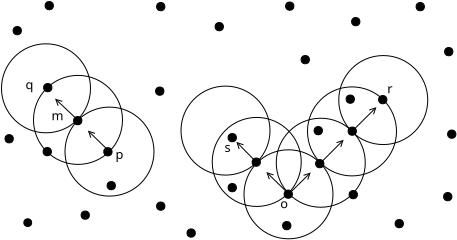 <?xml version="1.0" encoding="UTF-8"?>
<dia:diagram xmlns:dia="http://www.lysator.liu.se/~alla/dia/">
  <dia:layer name="Background" visible="true" active="true">
    <dia:object type="Standard - Ellipse" version="0" id="O0">
      <dia:attribute name="obj_pos">
        <dia:point val="34.65,14.5"/>
      </dia:attribute>
      <dia:attribute name="obj_bb">
        <dia:rectangle val="34.625,14.475;39.125,18.975"/>
      </dia:attribute>
      <dia:attribute name="elem_corner">
        <dia:point val="34.65,14.5"/>
      </dia:attribute>
      <dia:attribute name="elem_width">
        <dia:real val="4.45"/>
      </dia:attribute>
      <dia:attribute name="elem_height">
        <dia:real val="4.45"/>
      </dia:attribute>
      <dia:attribute name="border_width">
        <dia:real val="0.05"/>
      </dia:attribute>
      <dia:attribute name="show_background">
        <dia:boolean val="false"/>
      </dia:attribute>
      <dia:attribute name="aspect">
        <dia:enum val="2"/>
      </dia:attribute>
    </dia:object>
    <dia:object type="Standard - Ellipse" version="0" id="O1">
      <dia:attribute name="obj_pos">
        <dia:point val="35.13,18.105"/>
      </dia:attribute>
      <dia:attribute name="obj_bb">
        <dia:rectangle val="35.105,18.08;35.57,18.545"/>
      </dia:attribute>
      <dia:attribute name="elem_corner">
        <dia:point val="35.13,18.105"/>
      </dia:attribute>
      <dia:attribute name="elem_width">
        <dia:real val="0.415"/>
      </dia:attribute>
      <dia:attribute name="elem_height">
        <dia:real val="0.415"/>
      </dia:attribute>
      <dia:attribute name="border_width">
        <dia:real val="0.05"/>
      </dia:attribute>
      <dia:attribute name="inner_color">
        <dia:color val="#000000"/>
      </dia:attribute>
      <dia:attribute name="aspect">
        <dia:enum val="2"/>
      </dia:attribute>
    </dia:object>
    <dia:object type="Standard - Ellipse" version="0" id="O2">
      <dia:attribute name="obj_pos">
        <dia:point val="33.05,12.92"/>
      </dia:attribute>
      <dia:attribute name="obj_bb">
        <dia:rectangle val="33.025,12.895;37.525,17.395"/>
      </dia:attribute>
      <dia:attribute name="elem_corner">
        <dia:point val="33.05,12.92"/>
      </dia:attribute>
      <dia:attribute name="elem_width">
        <dia:real val="4.45"/>
      </dia:attribute>
      <dia:attribute name="elem_height">
        <dia:real val="4.45"/>
      </dia:attribute>
      <dia:attribute name="border_width">
        <dia:real val="0.05"/>
      </dia:attribute>
      <dia:attribute name="show_background">
        <dia:boolean val="false"/>
      </dia:attribute>
      <dia:attribute name="aspect">
        <dia:enum val="2"/>
      </dia:attribute>
    </dia:object>
    <dia:object type="Standard - Ellipse" version="0" id="O3">
      <dia:attribute name="obj_pos">
        <dia:point val="36.225,16.085"/>
      </dia:attribute>
      <dia:attribute name="obj_bb">
        <dia:rectangle val="36.2,16.06;40.7,20.56"/>
      </dia:attribute>
      <dia:attribute name="elem_corner">
        <dia:point val="36.225,16.085"/>
      </dia:attribute>
      <dia:attribute name="elem_width">
        <dia:real val="4.45"/>
      </dia:attribute>
      <dia:attribute name="elem_height">
        <dia:real val="4.45"/>
      </dia:attribute>
      <dia:attribute name="border_width">
        <dia:real val="0.05"/>
      </dia:attribute>
      <dia:attribute name="show_background">
        <dia:boolean val="false"/>
      </dia:attribute>
      <dia:attribute name="aspect">
        <dia:enum val="2"/>
      </dia:attribute>
    </dia:object>
    <dia:object type="Standard - Ellipse" version="0" id="O4">
      <dia:attribute name="obj_pos">
        <dia:point val="35.155,14.905"/>
      </dia:attribute>
      <dia:attribute name="obj_bb">
        <dia:rectangle val="35.13,14.88;35.595,15.345"/>
      </dia:attribute>
      <dia:attribute name="elem_corner">
        <dia:point val="35.155,14.905"/>
      </dia:attribute>
      <dia:attribute name="elem_width">
        <dia:real val="0.415"/>
      </dia:attribute>
      <dia:attribute name="elem_height">
        <dia:real val="0.415"/>
      </dia:attribute>
      <dia:attribute name="border_width">
        <dia:real val="0.05"/>
      </dia:attribute>
      <dia:attribute name="inner_color">
        <dia:color val="#000000"/>
      </dia:attribute>
      <dia:attribute name="aspect">
        <dia:enum val="2"/>
      </dia:attribute>
    </dia:object>
    <dia:object type="Standard - Ellipse" version="0" id="O5">
      <dia:attribute name="obj_pos">
        <dia:point val="38.33,19.805"/>
      </dia:attribute>
      <dia:attribute name="obj_bb">
        <dia:rectangle val="38.305,19.78;38.77,20.245"/>
      </dia:attribute>
      <dia:attribute name="elem_corner">
        <dia:point val="38.33,19.805"/>
      </dia:attribute>
      <dia:attribute name="elem_width">
        <dia:real val="0.415"/>
      </dia:attribute>
      <dia:attribute name="elem_height">
        <dia:real val="0.415"/>
      </dia:attribute>
      <dia:attribute name="border_width">
        <dia:real val="0.05"/>
      </dia:attribute>
      <dia:attribute name="inner_color">
        <dia:color val="#000000"/>
      </dia:attribute>
      <dia:attribute name="aspect">
        <dia:enum val="2"/>
      </dia:attribute>
    </dia:object>
    <dia:object type="Standard - Ellipse" version="0" id="O6">
      <dia:attribute name="obj_pos">
        <dia:point val="47.18,20.23"/>
      </dia:attribute>
      <dia:attribute name="obj_bb">
        <dia:rectangle val="47.155,20.205;47.62,20.67"/>
      </dia:attribute>
      <dia:attribute name="elem_corner">
        <dia:point val="47.18,20.23"/>
      </dia:attribute>
      <dia:attribute name="elem_width">
        <dia:real val="0.415"/>
      </dia:attribute>
      <dia:attribute name="elem_height">
        <dia:real val="0.415"/>
      </dia:attribute>
      <dia:attribute name="border_width">
        <dia:real val="0.05"/>
      </dia:attribute>
      <dia:attribute name="inner_color">
        <dia:color val="#000000"/>
      </dia:attribute>
      <dia:attribute name="aspect">
        <dia:enum val="2"/>
      </dia:attribute>
    </dia:object>
    <dia:object type="Standard - Ellipse" version="0" id="O7">
      <dia:attribute name="obj_pos">
        <dia:point val="47.105,21.805"/>
      </dia:attribute>
      <dia:attribute name="obj_bb">
        <dia:rectangle val="47.08,21.78;47.545,22.245"/>
      </dia:attribute>
      <dia:attribute name="elem_corner">
        <dia:point val="47.105,21.805"/>
      </dia:attribute>
      <dia:attribute name="elem_width">
        <dia:real val="0.415"/>
      </dia:attribute>
      <dia:attribute name="elem_height">
        <dia:real val="0.415"/>
      </dia:attribute>
      <dia:attribute name="border_width">
        <dia:real val="0.05"/>
      </dia:attribute>
      <dia:attribute name="inner_color">
        <dia:color val="#000000"/>
      </dia:attribute>
      <dia:attribute name="aspect">
        <dia:enum val="2"/>
      </dia:attribute>
    </dia:object>
    <dia:object type="Standard - Ellipse" version="0" id="O8">
      <dia:attribute name="obj_pos">
        <dia:point val="44.38,19.905"/>
      </dia:attribute>
      <dia:attribute name="obj_bb">
        <dia:rectangle val="44.355,19.88;44.82,20.345"/>
      </dia:attribute>
      <dia:attribute name="elem_corner">
        <dia:point val="44.38,19.905"/>
      </dia:attribute>
      <dia:attribute name="elem_width">
        <dia:real val="0.415"/>
      </dia:attribute>
      <dia:attribute name="elem_height">
        <dia:real val="0.415"/>
      </dia:attribute>
      <dia:attribute name="border_width">
        <dia:real val="0.05"/>
      </dia:attribute>
      <dia:attribute name="inner_color">
        <dia:color val="#000000"/>
      </dia:attribute>
      <dia:attribute name="aspect">
        <dia:enum val="2"/>
      </dia:attribute>
    </dia:object>
    <dia:object type="Standard - Ellipse" version="0" id="O9">
      <dia:attribute name="obj_pos">
        <dia:point val="45.58,18.63"/>
      </dia:attribute>
      <dia:attribute name="obj_bb">
        <dia:rectangle val="45.555,18.605;46.02,19.07"/>
      </dia:attribute>
      <dia:attribute name="elem_corner">
        <dia:point val="45.58,18.63"/>
      </dia:attribute>
      <dia:attribute name="elem_width">
        <dia:real val="0.415"/>
      </dia:attribute>
      <dia:attribute name="elem_height">
        <dia:real val="0.415"/>
      </dia:attribute>
      <dia:attribute name="border_width">
        <dia:real val="0.05"/>
      </dia:attribute>
      <dia:attribute name="inner_color">
        <dia:color val="#000000"/>
      </dia:attribute>
      <dia:attribute name="aspect">
        <dia:enum val="2"/>
      </dia:attribute>
    </dia:object>
    <dia:object type="Standard - Ellipse" version="0" id="O10">
      <dia:attribute name="obj_pos">
        <dia:point val="43.587,16.602"/>
      </dia:attribute>
      <dia:attribute name="obj_bb">
        <dia:rectangle val="43.562,16.578;48.062,21.078"/>
      </dia:attribute>
      <dia:attribute name="elem_corner">
        <dia:point val="43.587,16.602"/>
      </dia:attribute>
      <dia:attribute name="elem_width">
        <dia:real val="4.45"/>
      </dia:attribute>
      <dia:attribute name="elem_height">
        <dia:real val="4.45"/>
      </dia:attribute>
      <dia:attribute name="border_width">
        <dia:real val="0.05"/>
      </dia:attribute>
      <dia:attribute name="show_background">
        <dia:boolean val="false"/>
      </dia:attribute>
      <dia:attribute name="aspect">
        <dia:enum val="2"/>
      </dia:attribute>
    </dia:object>
    <dia:object type="Standard - Ellipse" version="0" id="O11">
      <dia:attribute name="obj_pos">
        <dia:point val="42.025,15.035"/>
      </dia:attribute>
      <dia:attribute name="obj_bb">
        <dia:rectangle val="42,15.01;46.5,19.51"/>
      </dia:attribute>
      <dia:attribute name="elem_corner">
        <dia:point val="42.025,15.035"/>
      </dia:attribute>
      <dia:attribute name="elem_width">
        <dia:real val="4.45"/>
      </dia:attribute>
      <dia:attribute name="elem_height">
        <dia:real val="4.45"/>
      </dia:attribute>
      <dia:attribute name="border_width">
        <dia:real val="0.05"/>
      </dia:attribute>
      <dia:attribute name="show_background">
        <dia:boolean val="false"/>
      </dia:attribute>
      <dia:attribute name="aspect">
        <dia:enum val="2"/>
      </dia:attribute>
    </dia:object>
    <dia:object type="Standard - Ellipse" version="0" id="O12">
      <dia:attribute name="obj_pos">
        <dia:point val="46.788,16.642"/>
      </dia:attribute>
      <dia:attribute name="obj_bb">
        <dia:rectangle val="46.763,16.617;51.263,21.117"/>
      </dia:attribute>
      <dia:attribute name="elem_corner">
        <dia:point val="46.788,16.642"/>
      </dia:attribute>
      <dia:attribute name="elem_width">
        <dia:real val="4.45"/>
      </dia:attribute>
      <dia:attribute name="elem_height">
        <dia:real val="4.45"/>
      </dia:attribute>
      <dia:attribute name="border_width">
        <dia:real val="0.05"/>
      </dia:attribute>
      <dia:attribute name="show_background">
        <dia:boolean val="false"/>
      </dia:attribute>
      <dia:attribute name="aspect">
        <dia:enum val="2"/>
      </dia:attribute>
    </dia:object>
    <dia:object type="Standard - Ellipse" version="0" id="O13">
      <dia:attribute name="obj_pos">
        <dia:point val="48.35,15.075"/>
      </dia:attribute>
      <dia:attribute name="obj_bb">
        <dia:rectangle val="48.325,15.05;52.825,19.55"/>
      </dia:attribute>
      <dia:attribute name="elem_corner">
        <dia:point val="48.35,15.075"/>
      </dia:attribute>
      <dia:attribute name="elem_width">
        <dia:real val="4.45"/>
      </dia:attribute>
      <dia:attribute name="elem_height">
        <dia:real val="4.45"/>
      </dia:attribute>
      <dia:attribute name="border_width">
        <dia:real val="0.05"/>
      </dia:attribute>
      <dia:attribute name="show_background">
        <dia:boolean val="false"/>
      </dia:attribute>
      <dia:attribute name="aspect">
        <dia:enum val="2"/>
      </dia:attribute>
    </dia:object>
    <dia:object type="Standard - Ellipse" version="0" id="O14">
      <dia:attribute name="obj_pos">
        <dia:point val="49.913,13.508"/>
      </dia:attribute>
      <dia:attribute name="obj_bb">
        <dia:rectangle val="49.888,13.482;54.388,17.983"/>
      </dia:attribute>
      <dia:attribute name="elem_corner">
        <dia:point val="49.913,13.508"/>
      </dia:attribute>
      <dia:attribute name="elem_width">
        <dia:real val="4.45"/>
      </dia:attribute>
      <dia:attribute name="elem_height">
        <dia:real val="4.45"/>
      </dia:attribute>
      <dia:attribute name="border_width">
        <dia:real val="0.05"/>
      </dia:attribute>
      <dia:attribute name="show_background">
        <dia:boolean val="false"/>
      </dia:attribute>
      <dia:attribute name="aspect">
        <dia:enum val="2"/>
      </dia:attribute>
    </dia:object>
    <dia:object type="Standard - Ellipse" version="0" id="O15">
      <dia:attribute name="obj_pos">
        <dia:point val="45.175,18.22"/>
      </dia:attribute>
      <dia:attribute name="obj_bb">
        <dia:rectangle val="45.15,18.195;49.65,22.695"/>
      </dia:attribute>
      <dia:attribute name="elem_corner">
        <dia:point val="45.175,18.22"/>
      </dia:attribute>
      <dia:attribute name="elem_width">
        <dia:real val="4.45"/>
      </dia:attribute>
      <dia:attribute name="elem_height">
        <dia:real val="4.45"/>
      </dia:attribute>
      <dia:attribute name="border_width">
        <dia:real val="0.05"/>
      </dia:attribute>
      <dia:attribute name="show_background">
        <dia:boolean val="false"/>
      </dia:attribute>
      <dia:attribute name="aspect">
        <dia:enum val="2"/>
      </dia:attribute>
    </dia:object>
    <dia:object type="Standard - Ellipse" version="0" id="O16">
      <dia:attribute name="obj_pos">
        <dia:point val="51.905,15.505"/>
      </dia:attribute>
      <dia:attribute name="obj_bb">
        <dia:rectangle val="51.88,15.48;52.345,15.945"/>
      </dia:attribute>
      <dia:attribute name="elem_corner">
        <dia:point val="51.905,15.505"/>
      </dia:attribute>
      <dia:attribute name="elem_width">
        <dia:real val="0.415"/>
      </dia:attribute>
      <dia:attribute name="elem_height">
        <dia:real val="0.415"/>
      </dia:attribute>
      <dia:attribute name="border_width">
        <dia:real val="0.05"/>
      </dia:attribute>
      <dia:attribute name="inner_color">
        <dia:color val="#000000"/>
      </dia:attribute>
      <dia:attribute name="aspect">
        <dia:enum val="2"/>
      </dia:attribute>
    </dia:object>
    <dia:object type="Standard - Ellipse" version="0" id="O17">
      <dia:attribute name="obj_pos">
        <dia:point val="50.38,17.08"/>
      </dia:attribute>
      <dia:attribute name="obj_bb">
        <dia:rectangle val="50.355,17.055;50.82,17.52"/>
      </dia:attribute>
      <dia:attribute name="elem_corner">
        <dia:point val="50.38,17.08"/>
      </dia:attribute>
      <dia:attribute name="elem_width">
        <dia:real val="0.415"/>
      </dia:attribute>
      <dia:attribute name="elem_height">
        <dia:real val="0.415"/>
      </dia:attribute>
      <dia:attribute name="border_width">
        <dia:real val="0.05"/>
      </dia:attribute>
      <dia:attribute name="inner_color">
        <dia:color val="#000000"/>
      </dia:attribute>
      <dia:attribute name="aspect">
        <dia:enum val="2"/>
      </dia:attribute>
    </dia:object>
    <dia:object type="Standard - Ellipse" version="0" id="O18">
      <dia:attribute name="obj_pos">
        <dia:point val="48.755,18.705"/>
      </dia:attribute>
      <dia:attribute name="obj_bb">
        <dia:rectangle val="48.73,18.68;49.195,19.145"/>
      </dia:attribute>
      <dia:attribute name="elem_corner">
        <dia:point val="48.755,18.705"/>
      </dia:attribute>
      <dia:attribute name="elem_width">
        <dia:real val="0.415"/>
      </dia:attribute>
      <dia:attribute name="elem_height">
        <dia:real val="0.415"/>
      </dia:attribute>
      <dia:attribute name="border_width">
        <dia:real val="0.05"/>
      </dia:attribute>
      <dia:attribute name="inner_color">
        <dia:color val="#000000"/>
      </dia:attribute>
      <dia:attribute name="aspect">
        <dia:enum val="2"/>
      </dia:attribute>
    </dia:object>
    <dia:object type="Standard - Ellipse" version="0" id="O19">
      <dia:attribute name="obj_pos">
        <dia:point val="44.38,17.405"/>
      </dia:attribute>
      <dia:attribute name="obj_bb">
        <dia:rectangle val="44.355,17.38;44.82,17.845"/>
      </dia:attribute>
      <dia:attribute name="elem_corner">
        <dia:point val="44.38,17.405"/>
      </dia:attribute>
      <dia:attribute name="elem_width">
        <dia:real val="0.415"/>
      </dia:attribute>
      <dia:attribute name="elem_height">
        <dia:real val="0.415"/>
      </dia:attribute>
      <dia:attribute name="border_width">
        <dia:real val="0.05"/>
      </dia:attribute>
      <dia:attribute name="inner_color">
        <dia:color val="#000000"/>
      </dia:attribute>
      <dia:attribute name="aspect">
        <dia:enum val="2"/>
      </dia:attribute>
    </dia:object>
    <dia:object type="Standard - Ellipse" version="0" id="O20">
      <dia:attribute name="obj_pos">
        <dia:point val="50.43,20.255"/>
      </dia:attribute>
      <dia:attribute name="obj_bb">
        <dia:rectangle val="50.405,20.23;50.87,20.695"/>
      </dia:attribute>
      <dia:attribute name="elem_corner">
        <dia:point val="50.43,20.255"/>
      </dia:attribute>
      <dia:attribute name="elem_width">
        <dia:real val="0.415"/>
      </dia:attribute>
      <dia:attribute name="elem_height">
        <dia:real val="0.415"/>
      </dia:attribute>
      <dia:attribute name="border_width">
        <dia:real val="0.05"/>
      </dia:attribute>
      <dia:attribute name="inner_color">
        <dia:color val="#000000"/>
      </dia:attribute>
      <dia:attribute name="aspect">
        <dia:enum val="2"/>
      </dia:attribute>
    </dia:object>
    <dia:object type="Standard - Ellipse" version="0" id="O21">
      <dia:attribute name="obj_pos">
        <dia:point val="48.68,17.055"/>
      </dia:attribute>
      <dia:attribute name="obj_bb">
        <dia:rectangle val="48.655,17.03;49.12,17.495"/>
      </dia:attribute>
      <dia:attribute name="elem_corner">
        <dia:point val="48.68,17.055"/>
      </dia:attribute>
      <dia:attribute name="elem_width">
        <dia:real val="0.415"/>
      </dia:attribute>
      <dia:attribute name="elem_height">
        <dia:real val="0.415"/>
      </dia:attribute>
      <dia:attribute name="border_width">
        <dia:real val="0.05"/>
      </dia:attribute>
      <dia:attribute name="inner_color">
        <dia:color val="#000000"/>
      </dia:attribute>
      <dia:attribute name="aspect">
        <dia:enum val="2"/>
      </dia:attribute>
    </dia:object>
    <dia:object type="Standard - Ellipse" version="0" id="O22">
      <dia:attribute name="obj_pos">
        <dia:point val="50.28,15.48"/>
      </dia:attribute>
      <dia:attribute name="obj_bb">
        <dia:rectangle val="50.255,15.455;50.72,15.92"/>
      </dia:attribute>
      <dia:attribute name="elem_corner">
        <dia:point val="50.28,15.48"/>
      </dia:attribute>
      <dia:attribute name="elem_width">
        <dia:real val="0.415"/>
      </dia:attribute>
      <dia:attribute name="elem_height">
        <dia:real val="0.415"/>
      </dia:attribute>
      <dia:attribute name="border_width">
        <dia:real val="0.05"/>
      </dia:attribute>
      <dia:attribute name="inner_color">
        <dia:color val="#000000"/>
      </dia:attribute>
      <dia:attribute name="aspect">
        <dia:enum val="2"/>
      </dia:attribute>
    </dia:object>
    <dia:object type="Standard - Ellipse" version="0" id="O23">
      <dia:attribute name="obj_pos">
        <dia:point val="43.73,11.855"/>
      </dia:attribute>
      <dia:attribute name="obj_bb">
        <dia:rectangle val="43.705,11.83;44.17,12.295"/>
      </dia:attribute>
      <dia:attribute name="elem_corner">
        <dia:point val="43.73,11.855"/>
      </dia:attribute>
      <dia:attribute name="elem_width">
        <dia:real val="0.415"/>
      </dia:attribute>
      <dia:attribute name="elem_height">
        <dia:real val="0.415"/>
      </dia:attribute>
      <dia:attribute name="border_width">
        <dia:real val="0.05"/>
      </dia:attribute>
      <dia:attribute name="inner_color">
        <dia:color val="#000000"/>
      </dia:attribute>
      <dia:attribute name="aspect">
        <dia:enum val="2"/>
      </dia:attribute>
    </dia:object>
    <dia:object type="Standard - Ellipse" version="0" id="O24">
      <dia:attribute name="obj_pos">
        <dia:point val="48.03,13.505"/>
      </dia:attribute>
      <dia:attribute name="obj_bb">
        <dia:rectangle val="48.005,13.48;48.47,13.945"/>
      </dia:attribute>
      <dia:attribute name="elem_corner">
        <dia:point val="48.03,13.505"/>
      </dia:attribute>
      <dia:attribute name="elem_width">
        <dia:real val="0.415"/>
      </dia:attribute>
      <dia:attribute name="elem_height">
        <dia:real val="0.415"/>
      </dia:attribute>
      <dia:attribute name="border_width">
        <dia:real val="0.05"/>
      </dia:attribute>
      <dia:attribute name="inner_color">
        <dia:color val="#000000"/>
      </dia:attribute>
      <dia:attribute name="aspect">
        <dia:enum val="2"/>
      </dia:attribute>
    </dia:object>
    <dia:object type="Standard - Ellipse" version="0" id="O25">
      <dia:attribute name="obj_pos">
        <dia:point val="47.255,10.83"/>
      </dia:attribute>
      <dia:attribute name="obj_bb">
        <dia:rectangle val="47.23,10.805;47.695,11.27"/>
      </dia:attribute>
      <dia:attribute name="elem_corner">
        <dia:point val="47.255,10.83"/>
      </dia:attribute>
      <dia:attribute name="elem_width">
        <dia:real val="0.415"/>
      </dia:attribute>
      <dia:attribute name="elem_height">
        <dia:real val="0.415"/>
      </dia:attribute>
      <dia:attribute name="border_width">
        <dia:real val="0.05"/>
      </dia:attribute>
      <dia:attribute name="inner_color">
        <dia:color val="#000000"/>
      </dia:attribute>
      <dia:attribute name="aspect">
        <dia:enum val="2"/>
      </dia:attribute>
    </dia:object>
    <dia:object type="Standard - Ellipse" version="0" id="O26">
      <dia:attribute name="obj_pos">
        <dia:point val="55.205,13.105"/>
      </dia:attribute>
      <dia:attribute name="obj_bb">
        <dia:rectangle val="55.18,13.08;55.645,13.545"/>
      </dia:attribute>
      <dia:attribute name="elem_corner">
        <dia:point val="55.205,13.105"/>
      </dia:attribute>
      <dia:attribute name="elem_width">
        <dia:real val="0.415"/>
      </dia:attribute>
      <dia:attribute name="elem_height">
        <dia:real val="0.415"/>
      </dia:attribute>
      <dia:attribute name="border_width">
        <dia:real val="0.05"/>
      </dia:attribute>
      <dia:attribute name="inner_color">
        <dia:color val="#000000"/>
      </dia:attribute>
      <dia:attribute name="aspect">
        <dia:enum val="2"/>
      </dia:attribute>
    </dia:object>
    <dia:object type="Standard - Ellipse" version="0" id="O27">
      <dia:attribute name="obj_pos">
        <dia:point val="53.78,10.855"/>
      </dia:attribute>
      <dia:attribute name="obj_bb">
        <dia:rectangle val="53.755,10.83;54.22,11.295"/>
      </dia:attribute>
      <dia:attribute name="elem_corner">
        <dia:point val="53.78,10.855"/>
      </dia:attribute>
      <dia:attribute name="elem_width">
        <dia:real val="0.415"/>
      </dia:attribute>
      <dia:attribute name="elem_height">
        <dia:real val="0.415"/>
      </dia:attribute>
      <dia:attribute name="border_width">
        <dia:real val="0.05"/>
      </dia:attribute>
      <dia:attribute name="inner_color">
        <dia:color val="#000000"/>
      </dia:attribute>
      <dia:attribute name="aspect">
        <dia:enum val="2"/>
      </dia:attribute>
    </dia:object>
    <dia:object type="Standard - Ellipse" version="0" id="O28">
      <dia:attribute name="obj_pos">
        <dia:point val="50.555,11.605"/>
      </dia:attribute>
      <dia:attribute name="obj_bb">
        <dia:rectangle val="50.53,11.58;50.995,12.045"/>
      </dia:attribute>
      <dia:attribute name="elem_corner">
        <dia:point val="50.555,11.605"/>
      </dia:attribute>
      <dia:attribute name="elem_width">
        <dia:real val="0.415"/>
      </dia:attribute>
      <dia:attribute name="elem_height">
        <dia:real val="0.415"/>
      </dia:attribute>
      <dia:attribute name="border_width">
        <dia:real val="0.05"/>
      </dia:attribute>
      <dia:attribute name="inner_color">
        <dia:color val="#000000"/>
      </dia:attribute>
      <dia:attribute name="aspect">
        <dia:enum val="2"/>
      </dia:attribute>
    </dia:object>
    <dia:object type="Standard - Ellipse" version="0" id="O29">
      <dia:attribute name="obj_pos">
        <dia:point val="40.755,15.08"/>
      </dia:attribute>
      <dia:attribute name="obj_bb">
        <dia:rectangle val="40.73,15.055;41.195,15.52"/>
      </dia:attribute>
      <dia:attribute name="elem_corner">
        <dia:point val="40.755,15.08"/>
      </dia:attribute>
      <dia:attribute name="elem_width">
        <dia:real val="0.415"/>
      </dia:attribute>
      <dia:attribute name="elem_height">
        <dia:real val="0.415"/>
      </dia:attribute>
      <dia:attribute name="border_width">
        <dia:real val="0.05"/>
      </dia:attribute>
      <dia:attribute name="inner_color">
        <dia:color val="#000000"/>
      </dia:attribute>
      <dia:attribute name="aspect">
        <dia:enum val="2"/>
      </dia:attribute>
    </dia:object>
    <dia:object type="Standard - Ellipse" version="0" id="O30">
      <dia:attribute name="obj_pos">
        <dia:point val="40.805,10.855"/>
      </dia:attribute>
      <dia:attribute name="obj_bb">
        <dia:rectangle val="40.78,10.83;41.245,11.295"/>
      </dia:attribute>
      <dia:attribute name="elem_corner">
        <dia:point val="40.805,10.855"/>
      </dia:attribute>
      <dia:attribute name="elem_width">
        <dia:real val="0.415"/>
      </dia:attribute>
      <dia:attribute name="elem_height">
        <dia:real val="0.415"/>
      </dia:attribute>
      <dia:attribute name="border_width">
        <dia:real val="0.05"/>
      </dia:attribute>
      <dia:attribute name="inner_color">
        <dia:color val="#000000"/>
      </dia:attribute>
      <dia:attribute name="aspect">
        <dia:enum val="2"/>
      </dia:attribute>
    </dia:object>
    <dia:object type="Standard - Ellipse" version="0" id="O31">
      <dia:attribute name="obj_pos">
        <dia:point val="35.23,10.805"/>
      </dia:attribute>
      <dia:attribute name="obj_bb">
        <dia:rectangle val="35.205,10.78;35.67,11.245"/>
      </dia:attribute>
      <dia:attribute name="elem_corner">
        <dia:point val="35.23,10.805"/>
      </dia:attribute>
      <dia:attribute name="elem_width">
        <dia:real val="0.415"/>
      </dia:attribute>
      <dia:attribute name="elem_height">
        <dia:real val="0.415"/>
      </dia:attribute>
      <dia:attribute name="border_width">
        <dia:real val="0.05"/>
      </dia:attribute>
      <dia:attribute name="inner_color">
        <dia:color val="#000000"/>
      </dia:attribute>
      <dia:attribute name="aspect">
        <dia:enum val="2"/>
      </dia:attribute>
    </dia:object>
    <dia:object type="Standard - Ellipse" version="0" id="O32">
      <dia:attribute name="obj_pos">
        <dia:point val="33.63,12.055"/>
      </dia:attribute>
      <dia:attribute name="obj_bb">
        <dia:rectangle val="33.605,12.03;34.07,12.495"/>
      </dia:attribute>
      <dia:attribute name="elem_corner">
        <dia:point val="33.63,12.055"/>
      </dia:attribute>
      <dia:attribute name="elem_width">
        <dia:real val="0.415"/>
      </dia:attribute>
      <dia:attribute name="elem_height">
        <dia:real val="0.415"/>
      </dia:attribute>
      <dia:attribute name="border_width">
        <dia:real val="0.05"/>
      </dia:attribute>
      <dia:attribute name="inner_color">
        <dia:color val="#000000"/>
      </dia:attribute>
      <dia:attribute name="aspect">
        <dia:enum val="2"/>
      </dia:attribute>
    </dia:object>
    <dia:object type="Standard - Ellipse" version="0" id="O33">
      <dia:attribute name="obj_pos">
        <dia:point val="33.225,17.46"/>
      </dia:attribute>
      <dia:attribute name="obj_bb">
        <dia:rectangle val="33.2,17.435;33.665,17.9"/>
      </dia:attribute>
      <dia:attribute name="elem_corner">
        <dia:point val="33.225,17.46"/>
      </dia:attribute>
      <dia:attribute name="elem_width">
        <dia:real val="0.415"/>
      </dia:attribute>
      <dia:attribute name="elem_height">
        <dia:real val="0.415"/>
      </dia:attribute>
      <dia:attribute name="border_width">
        <dia:real val="0.05"/>
      </dia:attribute>
      <dia:attribute name="inner_color">
        <dia:color val="#000000"/>
      </dia:attribute>
      <dia:attribute name="aspect">
        <dia:enum val="2"/>
      </dia:attribute>
    </dia:object>
    <dia:object type="Standard - Ellipse" version="0" id="O34">
      <dia:attribute name="obj_pos">
        <dia:point val="36.655,16.555"/>
      </dia:attribute>
      <dia:attribute name="obj_bb">
        <dia:rectangle val="36.63,16.53;37.095,16.995"/>
      </dia:attribute>
      <dia:attribute name="elem_corner">
        <dia:point val="36.655,16.555"/>
      </dia:attribute>
      <dia:attribute name="elem_width">
        <dia:real val="0.415"/>
      </dia:attribute>
      <dia:attribute name="elem_height">
        <dia:real val="0.415"/>
      </dia:attribute>
      <dia:attribute name="border_width">
        <dia:real val="0.05"/>
      </dia:attribute>
      <dia:attribute name="inner_color">
        <dia:color val="#000000"/>
      </dia:attribute>
      <dia:attribute name="aspect">
        <dia:enum val="2"/>
      </dia:attribute>
    </dia:object>
    <dia:object type="Standard - Ellipse" version="0" id="O35">
      <dia:attribute name="obj_pos">
        <dia:point val="37.03,21.28"/>
      </dia:attribute>
      <dia:attribute name="obj_bb">
        <dia:rectangle val="37.005,21.255;37.47,21.72"/>
      </dia:attribute>
      <dia:attribute name="elem_corner">
        <dia:point val="37.03,21.28"/>
      </dia:attribute>
      <dia:attribute name="elem_width">
        <dia:real val="0.415"/>
      </dia:attribute>
      <dia:attribute name="elem_height">
        <dia:real val="0.415"/>
      </dia:attribute>
      <dia:attribute name="border_width">
        <dia:real val="0.05"/>
      </dia:attribute>
      <dia:attribute name="inner_color">
        <dia:color val="#000000"/>
      </dia:attribute>
      <dia:attribute name="aspect">
        <dia:enum val="2"/>
      </dia:attribute>
    </dia:object>
    <dia:object type="Standard - Ellipse" version="0" id="O36">
      <dia:attribute name="obj_pos">
        <dia:point val="55.355,17.23"/>
      </dia:attribute>
      <dia:attribute name="obj_bb">
        <dia:rectangle val="55.33,17.205;55.795,17.67"/>
      </dia:attribute>
      <dia:attribute name="elem_corner">
        <dia:point val="55.355,17.23"/>
      </dia:attribute>
      <dia:attribute name="elem_width">
        <dia:real val="0.415"/>
      </dia:attribute>
      <dia:attribute name="elem_height">
        <dia:real val="0.415"/>
      </dia:attribute>
      <dia:attribute name="border_width">
        <dia:real val="0.05"/>
      </dia:attribute>
      <dia:attribute name="inner_color">
        <dia:color val="#000000"/>
      </dia:attribute>
      <dia:attribute name="aspect">
        <dia:enum val="2"/>
      </dia:attribute>
    </dia:object>
    <dia:object type="Standard - Ellipse" version="0" id="O37">
      <dia:attribute name="obj_pos">
        <dia:point val="55.155,20.355"/>
      </dia:attribute>
      <dia:attribute name="obj_bb">
        <dia:rectangle val="55.13,20.33;55.595,20.795"/>
      </dia:attribute>
      <dia:attribute name="elem_corner">
        <dia:point val="55.155,20.355"/>
      </dia:attribute>
      <dia:attribute name="elem_width">
        <dia:real val="0.415"/>
      </dia:attribute>
      <dia:attribute name="elem_height">
        <dia:real val="0.415"/>
      </dia:attribute>
      <dia:attribute name="border_width">
        <dia:real val="0.05"/>
      </dia:attribute>
      <dia:attribute name="inner_color">
        <dia:color val="#000000"/>
      </dia:attribute>
      <dia:attribute name="aspect">
        <dia:enum val="2"/>
      </dia:attribute>
    </dia:object>
    <dia:object type="Standard - Ellipse" version="0" id="O38">
      <dia:attribute name="obj_pos">
        <dia:point val="34.167,21.668"/>
      </dia:attribute>
      <dia:attribute name="obj_bb">
        <dia:rectangle val="34.142,21.642;34.583,22.082"/>
      </dia:attribute>
      <dia:attribute name="elem_corner">
        <dia:point val="34.167,21.668"/>
      </dia:attribute>
      <dia:attribute name="elem_width">
        <dia:real val="0.39"/>
      </dia:attribute>
      <dia:attribute name="elem_height">
        <dia:real val="0.39"/>
      </dia:attribute>
      <dia:attribute name="border_width">
        <dia:real val="0.05"/>
      </dia:attribute>
      <dia:attribute name="inner_color">
        <dia:color val="#000000"/>
      </dia:attribute>
      <dia:attribute name="aspect">
        <dia:enum val="2"/>
      </dia:attribute>
    </dia:object>
    <dia:object type="Standard - Ellipse" version="0" id="O39">
      <dia:attribute name="obj_pos">
        <dia:point val="40.805,20.83"/>
      </dia:attribute>
      <dia:attribute name="obj_bb">
        <dia:rectangle val="40.78,20.805;41.245,21.27"/>
      </dia:attribute>
      <dia:attribute name="elem_corner">
        <dia:point val="40.805,20.83"/>
      </dia:attribute>
      <dia:attribute name="elem_width">
        <dia:real val="0.415"/>
      </dia:attribute>
      <dia:attribute name="elem_height">
        <dia:real val="0.415"/>
      </dia:attribute>
      <dia:attribute name="border_width">
        <dia:real val="0.05"/>
      </dia:attribute>
      <dia:attribute name="inner_color">
        <dia:color val="#000000"/>
      </dia:attribute>
      <dia:attribute name="aspect">
        <dia:enum val="2"/>
      </dia:attribute>
    </dia:object>
    <dia:object type="Standard - Ellipse" version="0" id="O40">
      <dia:attribute name="obj_pos">
        <dia:point val="42.325,22.175"/>
      </dia:attribute>
      <dia:attribute name="obj_bb">
        <dia:rectangle val="42.3,22.15;42.765,22.615"/>
      </dia:attribute>
      <dia:attribute name="elem_corner">
        <dia:point val="42.325,22.175"/>
      </dia:attribute>
      <dia:attribute name="elem_width">
        <dia:real val="0.415"/>
      </dia:attribute>
      <dia:attribute name="elem_height">
        <dia:real val="0.415"/>
      </dia:attribute>
      <dia:attribute name="border_width">
        <dia:real val="0.05"/>
      </dia:attribute>
      <dia:attribute name="inner_color">
        <dia:color val="#000000"/>
      </dia:attribute>
      <dia:attribute name="aspect">
        <dia:enum val="2"/>
      </dia:attribute>
    </dia:object>
    <dia:object type="Standard - Ellipse" version="0" id="O41">
      <dia:attribute name="obj_pos">
        <dia:point val="52.73,21.705"/>
      </dia:attribute>
      <dia:attribute name="obj_bb">
        <dia:rectangle val="52.705,21.68;53.17,22.145"/>
      </dia:attribute>
      <dia:attribute name="elem_corner">
        <dia:point val="52.73,21.705"/>
      </dia:attribute>
      <dia:attribute name="elem_width">
        <dia:real val="0.415"/>
      </dia:attribute>
      <dia:attribute name="elem_height">
        <dia:real val="0.415"/>
      </dia:attribute>
      <dia:attribute name="border_width">
        <dia:real val="0.05"/>
      </dia:attribute>
      <dia:attribute name="inner_color">
        <dia:color val="#000000"/>
      </dia:attribute>
      <dia:attribute name="aspect">
        <dia:enum val="2"/>
      </dia:attribute>
    </dia:object>
    <dia:object type="Standard - Line" version="0" id="O42">
      <dia:attribute name="obj_pos">
        <dia:point val="38.448,18.298"/>
      </dia:attribute>
      <dia:attribute name="obj_bb">
        <dia:rectangle val="38.42,18.27;38.478,18.338"/>
      </dia:attribute>
      <dia:attribute name="conn_endpoints">
        <dia:point val="38.448,18.298"/>
        <dia:point val="38.45,18.31"/>
      </dia:attribute>
      <dia:attribute name="numcp">
        <dia:int val="1"/>
      </dia:attribute>
      <dia:attribute name="line_width">
        <dia:real val="0.05"/>
      </dia:attribute>
      <dia:connections>
        <dia:connection handle="0" to="O0" connection="7"/>
        <dia:connection handle="1" to="O3" connection="8"/>
      </dia:connections>
    </dia:object>
    <dia:object type="Standard - Line" version="0" id="O43">
      <dia:attribute name="obj_pos">
        <dia:point val="38.45,18.31"/>
      </dia:attribute>
      <dia:attribute name="obj_bb">
        <dia:rectangle val="37.328,17.219;38.485,18.345"/>
      </dia:attribute>
      <dia:attribute name="conn_endpoints">
        <dia:point val="38.45,18.31"/>
        <dia:point val="37.009,16.909"/>
      </dia:attribute>
      <dia:attribute name="numcp">
        <dia:int val="1"/>
      </dia:attribute>
      <dia:attribute name="line_width">
        <dia:real val="0.05"/>
      </dia:attribute>
      <dia:attribute name="end_arrow">
        <dia:enum val="1"/>
      </dia:attribute>
      <dia:attribute name="end_arrow_length">
        <dia:real val="0.3"/>
      </dia:attribute>
      <dia:attribute name="end_arrow_width">
        <dia:real val="0.3"/>
      </dia:attribute>
      <dia:attribute name="absolute_end_gap">
        <dia:real val="0.5"/>
      </dia:attribute>
      <dia:connections>
        <dia:connection handle="0" to="O3" connection="8"/>
        <dia:connection handle="1" to="O34" connection="7"/>
      </dia:connections>
    </dia:object>
    <dia:object type="Standard - Line" version="0" id="O44">
      <dia:attribute name="obj_pos">
        <dia:point val="36.848,16.718"/>
      </dia:attribute>
      <dia:attribute name="obj_bb">
        <dia:rectangle val="35.686,15.624;36.884,16.754"/>
      </dia:attribute>
      <dia:attribute name="conn_endpoints">
        <dia:point val="36.848,16.718"/>
        <dia:point val="35.362,15.32"/>
      </dia:attribute>
      <dia:attribute name="numcp">
        <dia:int val="1"/>
      </dia:attribute>
      <dia:attribute name="line_width">
        <dia:real val="0.05"/>
      </dia:attribute>
      <dia:attribute name="end_arrow">
        <dia:enum val="1"/>
      </dia:attribute>
      <dia:attribute name="end_arrow_length">
        <dia:real val="0.3"/>
      </dia:attribute>
      <dia:attribute name="end_arrow_width">
        <dia:real val="0.3"/>
      </dia:attribute>
      <dia:attribute name="absolute_end_gap">
        <dia:real val="0.5"/>
      </dia:attribute>
      <dia:connections>
        <dia:connection handle="0" to="O2" connection="7"/>
        <dia:connection handle="1" to="O4" connection="6"/>
      </dia:connections>
    </dia:object>
    <dia:object type="Standard - Line" version="0" id="O45">
      <dia:attribute name="obj_pos">
        <dia:point val="45.827,18.872"/>
      </dia:attribute>
      <dia:attribute name="obj_bb">
        <dia:rectangle val="44.752,17.782;45.862,18.907"/>
      </dia:attribute>
      <dia:attribute name="conn_endpoints">
        <dia:point val="45.827,18.872"/>
        <dia:point val="44.441,17.466"/>
      </dia:attribute>
      <dia:attribute name="numcp">
        <dia:int val="1"/>
      </dia:attribute>
      <dia:attribute name="line_width">
        <dia:real val="0.05"/>
      </dia:attribute>
      <dia:attribute name="end_arrow">
        <dia:enum val="1"/>
      </dia:attribute>
      <dia:attribute name="end_arrow_length">
        <dia:real val="0.3"/>
      </dia:attribute>
      <dia:attribute name="end_arrow_width">
        <dia:real val="0.3"/>
      </dia:attribute>
      <dia:attribute name="absolute_end_gap">
        <dia:real val="0.5"/>
      </dia:attribute>
      <dia:connections>
        <dia:connection handle="0" to="O15" connection="0"/>
        <dia:connection handle="1" to="O19" connection="0"/>
      </dia:connections>
    </dia:object>
    <dia:object type="Standard - Line" version="0" id="O46">
      <dia:attribute name="obj_pos">
        <dia:point val="47.386,20.401"/>
      </dia:attribute>
      <dia:attribute name="obj_bb">
        <dia:rectangle val="46.252,19.294;47.421,20.436"/>
      </dia:attribute>
      <dia:attribute name="conn_endpoints">
        <dia:point val="47.386,20.401"/>
        <dia:point val="45.934,18.984"/>
      </dia:attribute>
      <dia:attribute name="numcp">
        <dia:int val="1"/>
      </dia:attribute>
      <dia:attribute name="line_width">
        <dia:real val="0.05"/>
      </dia:attribute>
      <dia:attribute name="end_arrow">
        <dia:enum val="1"/>
      </dia:attribute>
      <dia:attribute name="end_arrow_length">
        <dia:real val="0.3"/>
      </dia:attribute>
      <dia:attribute name="end_arrow_width">
        <dia:real val="0.3"/>
      </dia:attribute>
      <dia:attribute name="absolute_end_gap">
        <dia:real val="0.5"/>
      </dia:attribute>
      <dia:connections>
        <dia:connection handle="0" to="O10" connection="7"/>
        <dia:connection handle="1" to="O9" connection="7"/>
      </dia:connections>
    </dia:object>
    <dia:object type="Standard - Line" version="0" id="O47">
      <dia:attribute name="obj_pos">
        <dia:point val="47.4,20.445"/>
      </dia:attribute>
      <dia:attribute name="obj_bb">
        <dia:rectangle val="47.4,20.445;47.4,20.445"/>
      </dia:attribute>
      <dia:attribute name="conn_endpoints">
        <dia:point val="47.4,20.445"/>
        <dia:point val="47.4,20.445"/>
      </dia:attribute>
      <dia:attribute name="numcp">
        <dia:int val="1"/>
      </dia:attribute>
      <dia:attribute name="line_width">
        <dia:real val="0.05"/>
      </dia:attribute>
      <dia:connections>
        <dia:connection handle="0" to="O15" connection="8"/>
        <dia:connection handle="1" to="O15" connection="8"/>
      </dia:connections>
    </dia:object>
    <dia:object type="Standard - Line" version="0" id="O48">
      <dia:attribute name="obj_pos">
        <dia:point val="47.4,20.445"/>
      </dia:attribute>
      <dia:attribute name="obj_bb">
        <dia:rectangle val="47.365,19.316;48.551,20.48"/>
      </dia:attribute>
      <dia:attribute name="conn_endpoints">
        <dia:point val="47.4,20.445"/>
        <dia:point val="48.797,19.075"/>
      </dia:attribute>
      <dia:attribute name="numcp">
        <dia:int val="1"/>
      </dia:attribute>
      <dia:attribute name="line_width">
        <dia:real val="0.05"/>
      </dia:attribute>
      <dia:attribute name="end_arrow">
        <dia:enum val="1"/>
      </dia:attribute>
      <dia:attribute name="end_arrow_length">
        <dia:real val="0.3"/>
      </dia:attribute>
      <dia:attribute name="end_arrow_width">
        <dia:real val="0.3"/>
      </dia:attribute>
      <dia:attribute name="absolute_end_gap">
        <dia:real val="0.4"/>
      </dia:attribute>
      <dia:connections>
        <dia:connection handle="0" to="O15" connection="8"/>
        <dia:connection handle="1" to="O18" connection="8"/>
      </dia:connections>
    </dia:object>
    <dia:object type="Standard - Line" version="0" id="O49">
      <dia:attribute name="obj_pos">
        <dia:point val="50.734,17.141"/>
      </dia:attribute>
      <dia:attribute name="obj_bb">
        <dia:rectangle val="50.699,16.046;51.838,17.176"/>
      </dia:attribute>
      <dia:attribute name="conn_endpoints">
        <dia:point val="50.734,17.141"/>
        <dia:point val="52.082,15.804"/>
      </dia:attribute>
      <dia:attribute name="numcp">
        <dia:int val="1"/>
      </dia:attribute>
      <dia:attribute name="line_width">
        <dia:real val="0.05"/>
      </dia:attribute>
      <dia:attribute name="end_arrow">
        <dia:enum val="1"/>
      </dia:attribute>
      <dia:attribute name="end_arrow_length">
        <dia:real val="0.3"/>
      </dia:attribute>
      <dia:attribute name="end_arrow_width">
        <dia:real val="0.3"/>
      </dia:attribute>
      <dia:attribute name="absolute_end_gap">
        <dia:real val="0.4"/>
      </dia:attribute>
      <dia:connections>
        <dia:connection handle="0" to="O17" connection="2"/>
      </dia:connections>
    </dia:object>
    <dia:object type="Standard - Line" version="0" id="O50">
      <dia:attribute name="obj_pos">
        <dia:point val="49.013,18.867"/>
      </dia:attribute>
      <dia:attribute name="obj_bb">
        <dia:rectangle val="48.977,17.678;50.198,18.903"/>
      </dia:attribute>
      <dia:attribute name="conn_endpoints">
        <dia:point val="49.013,18.867"/>
        <dia:point val="50.441,17.434"/>
      </dia:attribute>
      <dia:attribute name="numcp">
        <dia:int val="1"/>
      </dia:attribute>
      <dia:attribute name="line_width">
        <dia:real val="0.05"/>
      </dia:attribute>
      <dia:attribute name="end_arrow">
        <dia:enum val="1"/>
      </dia:attribute>
      <dia:attribute name="end_arrow_length">
        <dia:real val="0.3"/>
      </dia:attribute>
      <dia:attribute name="end_arrow_width">
        <dia:real val="0.3"/>
      </dia:attribute>
      <dia:attribute name="absolute_end_gap">
        <dia:real val="0.4"/>
      </dia:attribute>
      <dia:connections>
        <dia:connection handle="0" to="O12" connection="8"/>
        <dia:connection handle="1" to="O17" connection="5"/>
      </dia:connections>
    </dia:object>
    <dia:object type="Standard - Text" version="1" id="O51">
      <dia:attribute name="obj_pos">
        <dia:point val="34.25,15.195"/>
      </dia:attribute>
      <dia:attribute name="obj_bb">
        <dia:rectangle val="34.25,14.6;34.657,15.348"/>
      </dia:attribute>
      <dia:attribute name="text">
        <dia:composite type="text">
          <dia:attribute name="string">
            <dia:string>#q#</dia:string>
          </dia:attribute>
          <dia:attribute name="font">
            <dia:font family="sans" style="0" name="Helvetica"/>
          </dia:attribute>
          <dia:attribute name="height">
            <dia:real val="0.8"/>
          </dia:attribute>
          <dia:attribute name="pos">
            <dia:point val="34.25,15.195"/>
          </dia:attribute>
          <dia:attribute name="color">
            <dia:color val="#000000"/>
          </dia:attribute>
          <dia:attribute name="alignment">
            <dia:enum val="0"/>
          </dia:attribute>
        </dia:composite>
      </dia:attribute>
      <dia:attribute name="valign">
        <dia:enum val="3"/>
      </dia:attribute>
    </dia:object>
    <dia:object type="Standard - Text" version="1" id="O52">
      <dia:attribute name="obj_pos">
        <dia:point val="35.55,16.745"/>
      </dia:attribute>
      <dia:attribute name="obj_bb">
        <dia:rectangle val="35.55,16.15;36.172,16.898"/>
      </dia:attribute>
      <dia:attribute name="text">
        <dia:composite type="text">
          <dia:attribute name="string">
            <dia:string>#m#</dia:string>
          </dia:attribute>
          <dia:attribute name="font">
            <dia:font family="sans" style="0" name="Helvetica"/>
          </dia:attribute>
          <dia:attribute name="height">
            <dia:real val="0.8"/>
          </dia:attribute>
          <dia:attribute name="pos">
            <dia:point val="35.55,16.745"/>
          </dia:attribute>
          <dia:attribute name="color">
            <dia:color val="#000000"/>
          </dia:attribute>
          <dia:attribute name="alignment">
            <dia:enum val="0"/>
          </dia:attribute>
        </dia:composite>
      </dia:attribute>
      <dia:attribute name="valign">
        <dia:enum val="3"/>
      </dia:attribute>
    </dia:object>
    <dia:object type="Standard - Text" version="1" id="O53">
      <dia:attribute name="obj_pos">
        <dia:point val="38.75,18.685"/>
      </dia:attribute>
      <dia:attribute name="obj_bb">
        <dia:rectangle val="38.75,18.09;39.157,18.837"/>
      </dia:attribute>
      <dia:attribute name="text">
        <dia:composite type="text">
          <dia:attribute name="string">
            <dia:string>#p#</dia:string>
          </dia:attribute>
          <dia:attribute name="font">
            <dia:font family="sans" style="0" name="Helvetica"/>
          </dia:attribute>
          <dia:attribute name="height">
            <dia:real val="0.8"/>
          </dia:attribute>
          <dia:attribute name="pos">
            <dia:point val="38.75,18.685"/>
          </dia:attribute>
          <dia:attribute name="color">
            <dia:color val="#000000"/>
          </dia:attribute>
          <dia:attribute name="alignment">
            <dia:enum val="0"/>
          </dia:attribute>
        </dia:composite>
      </dia:attribute>
      <dia:attribute name="valign">
        <dia:enum val="3"/>
      </dia:attribute>
    </dia:object>
    <dia:object type="Standard - Text" version="1" id="O54">
      <dia:attribute name="obj_pos">
        <dia:point val="44.2,18.335"/>
      </dia:attribute>
      <dia:attribute name="obj_bb">
        <dia:rectangle val="44.2,17.74;44.532,18.488"/>
      </dia:attribute>
      <dia:attribute name="text">
        <dia:composite type="text">
          <dia:attribute name="string">
            <dia:string>#s#</dia:string>
          </dia:attribute>
          <dia:attribute name="font">
            <dia:font family="sans" style="0" name="Helvetica"/>
          </dia:attribute>
          <dia:attribute name="height">
            <dia:real val="0.8"/>
          </dia:attribute>
          <dia:attribute name="pos">
            <dia:point val="44.2,18.335"/>
          </dia:attribute>
          <dia:attribute name="color">
            <dia:color val="#000000"/>
          </dia:attribute>
          <dia:attribute name="alignment">
            <dia:enum val="0"/>
          </dia:attribute>
        </dia:composite>
      </dia:attribute>
      <dia:attribute name="valign">
        <dia:enum val="3"/>
      </dia:attribute>
    </dia:object>
    <dia:object type="Standard - Text" version="1" id="O55">
      <dia:attribute name="obj_pos">
        <dia:point val="47.4,20.445"/>
      </dia:attribute>
      <dia:attribute name="obj_bb">
        <dia:rectangle val="47.4,19.85;47.4,20.598"/>
      </dia:attribute>
      <dia:attribute name="text">
        <dia:composite type="text">
          <dia:attribute name="string">
            <dia:string>##</dia:string>
          </dia:attribute>
          <dia:attribute name="font">
            <dia:font family="sans" style="0" name="Helvetica"/>
          </dia:attribute>
          <dia:attribute name="height">
            <dia:real val="0.8"/>
          </dia:attribute>
          <dia:attribute name="pos">
            <dia:point val="47.4,20.445"/>
          </dia:attribute>
          <dia:attribute name="color">
            <dia:color val="#000000"/>
          </dia:attribute>
          <dia:attribute name="alignment">
            <dia:enum val="0"/>
          </dia:attribute>
        </dia:composite>
      </dia:attribute>
      <dia:attribute name="valign">
        <dia:enum val="3"/>
      </dia:attribute>
      <dia:connections>
        <dia:connection handle="0" to="O15" connection="8"/>
      </dia:connections>
    </dia:object>
    <dia:object type="Standard - Text" version="1" id="O56">
      <dia:attribute name="obj_pos">
        <dia:point val="46.987,21.137"/>
      </dia:attribute>
      <dia:attribute name="obj_bb">
        <dia:rectangle val="46.987,20.543;47.38,21.29"/>
      </dia:attribute>
      <dia:attribute name="text">
        <dia:composite type="text">
          <dia:attribute name="string">
            <dia:string>#o#</dia:string>
          </dia:attribute>
          <dia:attribute name="font">
            <dia:font family="sans" style="0" name="Helvetica"/>
          </dia:attribute>
          <dia:attribute name="height">
            <dia:real val="0.8"/>
          </dia:attribute>
          <dia:attribute name="pos">
            <dia:point val="46.987,21.137"/>
          </dia:attribute>
          <dia:attribute name="color">
            <dia:color val="#000000"/>
          </dia:attribute>
          <dia:attribute name="alignment">
            <dia:enum val="0"/>
          </dia:attribute>
        </dia:composite>
      </dia:attribute>
      <dia:attribute name="valign">
        <dia:enum val="3"/>
      </dia:attribute>
    </dia:object>
    <dia:object type="Standard - Text" version="1" id="O57">
      <dia:attribute name="obj_pos">
        <dia:point val="52.337,15.387"/>
      </dia:attribute>
      <dia:attribute name="obj_bb">
        <dia:rectangle val="52.337,14.793;52.6,15.54"/>
      </dia:attribute>
      <dia:attribute name="text">
        <dia:composite type="text">
          <dia:attribute name="string">
            <dia:string>#r#</dia:string>
          </dia:attribute>
          <dia:attribute name="font">
            <dia:font family="sans" style="0" name="Helvetica"/>
          </dia:attribute>
          <dia:attribute name="height">
            <dia:real val="0.8"/>
          </dia:attribute>
          <dia:attribute name="pos">
            <dia:point val="52.337,15.387"/>
          </dia:attribute>
          <dia:attribute name="color">
            <dia:color val="#000000"/>
          </dia:attribute>
          <dia:attribute name="alignment">
            <dia:enum val="0"/>
          </dia:attribute>
        </dia:composite>
      </dia:attribute>
      <dia:attribute name="valign">
        <dia:enum val="3"/>
      </dia:attribute>
    </dia:object>
    <dia:object type="Standard - Ellipse" version="0" id="O58">
      <dia:attribute name="obj_pos">
        <dia:point val="38.163,18.111"/>
      </dia:attribute>
      <dia:attribute name="obj_bb">
        <dia:rectangle val="38.138,18.086;38.603,18.551"/>
      </dia:attribute>
      <dia:attribute name="elem_corner">
        <dia:point val="38.163,18.111"/>
      </dia:attribute>
      <dia:attribute name="elem_width">
        <dia:real val="0.415"/>
      </dia:attribute>
      <dia:attribute name="elem_height">
        <dia:real val="0.415"/>
      </dia:attribute>
      <dia:attribute name="border_width">
        <dia:real val="0.05"/>
      </dia:attribute>
      <dia:attribute name="inner_color">
        <dia:color val="#000000"/>
      </dia:attribute>
      <dia:attribute name="aspect">
        <dia:enum val="2"/>
      </dia:attribute>
    </dia:object>
  </dia:layer>
</dia:diagram>
